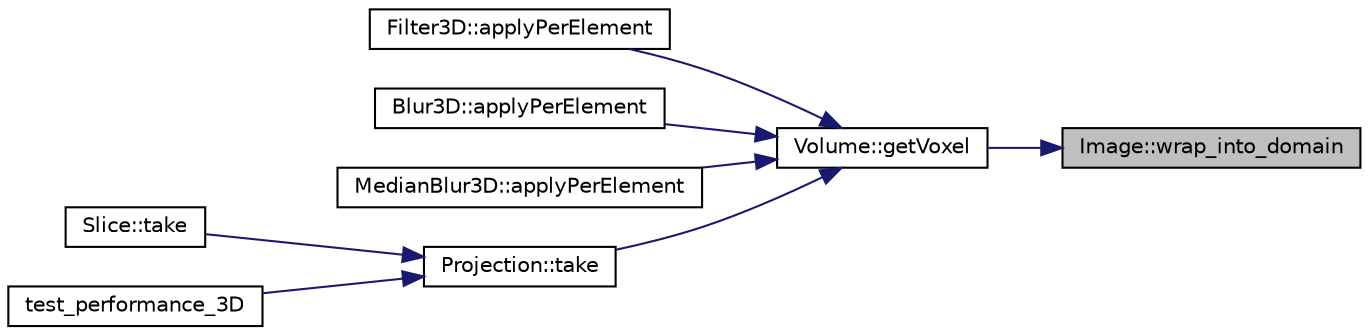 digraph "Image::wrap_into_domain"
{
 // LATEX_PDF_SIZE
  edge [fontname="Helvetica",fontsize="10",labelfontname="Helvetica",labelfontsize="10"];
  node [fontname="Helvetica",fontsize="10",shape=record];
  rankdir="RL";
  Node1 [label="Image::wrap_into_domain",height=0.2,width=0.4,color="black", fillcolor="grey75", style="filled", fontcolor="black",tooltip=" "];
  Node1 -> Node2 [dir="back",color="midnightblue",fontsize="10",style="solid",fontname="Helvetica"];
  Node2 [label="Volume::getVoxel",height=0.2,width=0.4,color="black", fillcolor="white", style="filled",URL="$classVolume.html#a853cf00111c88335ba04df8e5b905316",tooltip=" "];
  Node2 -> Node3 [dir="back",color="midnightblue",fontsize="10",style="solid",fontname="Helvetica"];
  Node3 [label="Filter3D::applyPerElement",height=0.2,width=0.4,color="black", fillcolor="white", style="filled",URL="$classFilter3D.html#ac8bd6691a5d495a6ba881af0d8613a34",tooltip=" "];
  Node2 -> Node4 [dir="back",color="midnightblue",fontsize="10",style="solid",fontname="Helvetica"];
  Node4 [label="Blur3D::applyPerElement",height=0.2,width=0.4,color="black", fillcolor="white", style="filled",URL="$classBlur3D.html#a4de7430ef857389fcf22b5a199d0d9e1",tooltip=" "];
  Node2 -> Node5 [dir="back",color="midnightblue",fontsize="10",style="solid",fontname="Helvetica"];
  Node5 [label="MedianBlur3D::applyPerElement",height=0.2,width=0.4,color="black", fillcolor="white", style="filled",URL="$classMedianBlur3D.html#aa03a3f414ef3bb69d6673275d2604f74",tooltip=" "];
  Node2 -> Node6 [dir="back",color="midnightblue",fontsize="10",style="solid",fontname="Helvetica"];
  Node6 [label="Projection::take",height=0.2,width=0.4,color="black", fillcolor="white", style="filled",URL="$classProjection.html#a3dc78809815af72a15b9be6d1b36d5ec",tooltip="Computes a 2D projection of volumetric data."];
  Node6 -> Node7 [dir="back",color="midnightblue",fontsize="10",style="solid",fontname="Helvetica"];
  Node7 [label="Slice::take",height=0.2,width=0.4,color="black", fillcolor="white", style="filled",URL="$classSlice.html#a999ae41d6741f41c1b28c017d0464510",tooltip="Extracts a 2D slice from 3D volumetric data along a specified axis."];
  Node6 -> Node8 [dir="back",color="midnightblue",fontsize="10",style="solid",fontname="Helvetica"];
  Node8 [label="test_performance_3D",height=0.2,width=0.4,color="black", fillcolor="white", style="filled",URL="$checkOutput_8cpp.html#a780d3a6cf535a02b73cfd092b24fd162",tooltip=" "];
}
